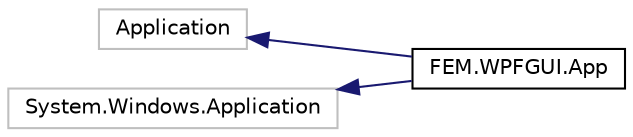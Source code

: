 digraph "Graphical Class Hierarchy"
{
 // LATEX_PDF_SIZE
  edge [fontname="Helvetica",fontsize="10",labelfontname="Helvetica",labelfontsize="10"];
  node [fontname="Helvetica",fontsize="10",shape=record];
  rankdir="LR";
  Node1 [label="Application",height=0.2,width=0.4,color="grey75", fillcolor="white", style="filled",tooltip=" "];
  Node1 -> Node0 [dir="back",color="midnightblue",fontsize="10",style="solid",fontname="Helvetica"];
  Node0 [label="FEM.WPFGUI.App",height=0.2,width=0.4,color="black", fillcolor="white", style="filled",URL="$class_f_e_m_1_1_w_p_f_g_u_i_1_1_app.html",tooltip="Interaction logic for App.xaml"];
  Node3 [label="System.Windows.Application",height=0.2,width=0.4,color="grey75", fillcolor="white", style="filled",tooltip=" "];
  Node3 -> Node0 [dir="back",color="midnightblue",fontsize="10",style="solid",fontname="Helvetica"];
}
